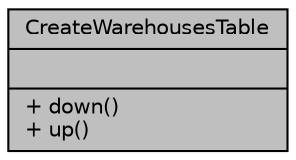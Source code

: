 digraph "CreateWarehousesTable"
{
 // LATEX_PDF_SIZE
  bgcolor="transparent";
  edge [fontname="Helvetica",fontsize="10",labelfontname="Helvetica",labelfontsize="10"];
  node [fontname="Helvetica",fontsize="10",shape=record];
  Node1 [label="{CreateWarehousesTable\n||+ down()\l+ up()\l}",height=0.2,width=0.4,color="black", fillcolor="grey75", style="filled", fontcolor="black",tooltip="Crear tabla de los almacenes registrados."];
}
